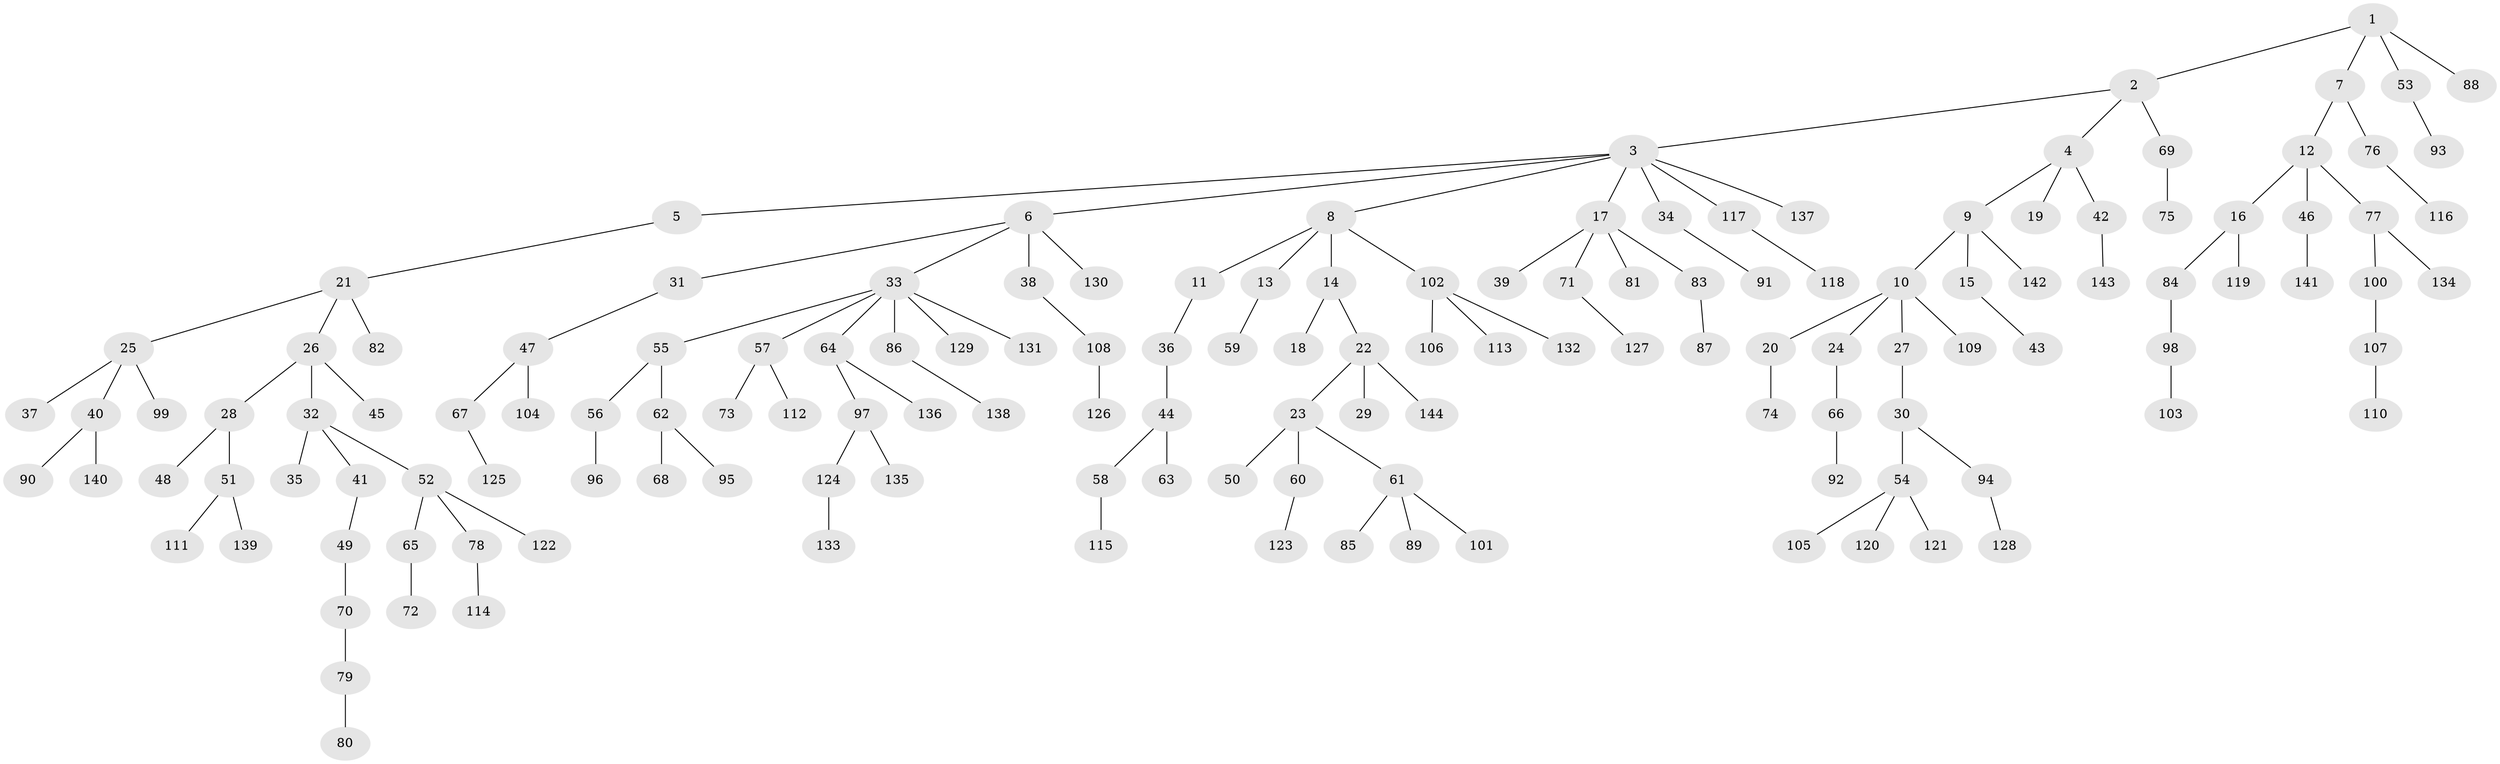 // Generated by graph-tools (version 1.1) at 2025/53/03/09/25 04:53:18]
// undirected, 144 vertices, 143 edges
graph export_dot {
graph [start="1"]
  node [color=gray90,style=filled];
  1;
  2;
  3;
  4;
  5;
  6;
  7;
  8;
  9;
  10;
  11;
  12;
  13;
  14;
  15;
  16;
  17;
  18;
  19;
  20;
  21;
  22;
  23;
  24;
  25;
  26;
  27;
  28;
  29;
  30;
  31;
  32;
  33;
  34;
  35;
  36;
  37;
  38;
  39;
  40;
  41;
  42;
  43;
  44;
  45;
  46;
  47;
  48;
  49;
  50;
  51;
  52;
  53;
  54;
  55;
  56;
  57;
  58;
  59;
  60;
  61;
  62;
  63;
  64;
  65;
  66;
  67;
  68;
  69;
  70;
  71;
  72;
  73;
  74;
  75;
  76;
  77;
  78;
  79;
  80;
  81;
  82;
  83;
  84;
  85;
  86;
  87;
  88;
  89;
  90;
  91;
  92;
  93;
  94;
  95;
  96;
  97;
  98;
  99;
  100;
  101;
  102;
  103;
  104;
  105;
  106;
  107;
  108;
  109;
  110;
  111;
  112;
  113;
  114;
  115;
  116;
  117;
  118;
  119;
  120;
  121;
  122;
  123;
  124;
  125;
  126;
  127;
  128;
  129;
  130;
  131;
  132;
  133;
  134;
  135;
  136;
  137;
  138;
  139;
  140;
  141;
  142;
  143;
  144;
  1 -- 2;
  1 -- 7;
  1 -- 53;
  1 -- 88;
  2 -- 3;
  2 -- 4;
  2 -- 69;
  3 -- 5;
  3 -- 6;
  3 -- 8;
  3 -- 17;
  3 -- 34;
  3 -- 117;
  3 -- 137;
  4 -- 9;
  4 -- 19;
  4 -- 42;
  5 -- 21;
  6 -- 31;
  6 -- 33;
  6 -- 38;
  6 -- 130;
  7 -- 12;
  7 -- 76;
  8 -- 11;
  8 -- 13;
  8 -- 14;
  8 -- 102;
  9 -- 10;
  9 -- 15;
  9 -- 142;
  10 -- 20;
  10 -- 24;
  10 -- 27;
  10 -- 109;
  11 -- 36;
  12 -- 16;
  12 -- 46;
  12 -- 77;
  13 -- 59;
  14 -- 18;
  14 -- 22;
  15 -- 43;
  16 -- 84;
  16 -- 119;
  17 -- 39;
  17 -- 71;
  17 -- 81;
  17 -- 83;
  20 -- 74;
  21 -- 25;
  21 -- 26;
  21 -- 82;
  22 -- 23;
  22 -- 29;
  22 -- 144;
  23 -- 50;
  23 -- 60;
  23 -- 61;
  24 -- 66;
  25 -- 37;
  25 -- 40;
  25 -- 99;
  26 -- 28;
  26 -- 32;
  26 -- 45;
  27 -- 30;
  28 -- 48;
  28 -- 51;
  30 -- 54;
  30 -- 94;
  31 -- 47;
  32 -- 35;
  32 -- 41;
  32 -- 52;
  33 -- 55;
  33 -- 57;
  33 -- 64;
  33 -- 86;
  33 -- 129;
  33 -- 131;
  34 -- 91;
  36 -- 44;
  38 -- 108;
  40 -- 90;
  40 -- 140;
  41 -- 49;
  42 -- 143;
  44 -- 58;
  44 -- 63;
  46 -- 141;
  47 -- 67;
  47 -- 104;
  49 -- 70;
  51 -- 111;
  51 -- 139;
  52 -- 65;
  52 -- 78;
  52 -- 122;
  53 -- 93;
  54 -- 105;
  54 -- 120;
  54 -- 121;
  55 -- 56;
  55 -- 62;
  56 -- 96;
  57 -- 73;
  57 -- 112;
  58 -- 115;
  60 -- 123;
  61 -- 85;
  61 -- 89;
  61 -- 101;
  62 -- 68;
  62 -- 95;
  64 -- 97;
  64 -- 136;
  65 -- 72;
  66 -- 92;
  67 -- 125;
  69 -- 75;
  70 -- 79;
  71 -- 127;
  76 -- 116;
  77 -- 100;
  77 -- 134;
  78 -- 114;
  79 -- 80;
  83 -- 87;
  84 -- 98;
  86 -- 138;
  94 -- 128;
  97 -- 124;
  97 -- 135;
  98 -- 103;
  100 -- 107;
  102 -- 106;
  102 -- 113;
  102 -- 132;
  107 -- 110;
  108 -- 126;
  117 -- 118;
  124 -- 133;
}
